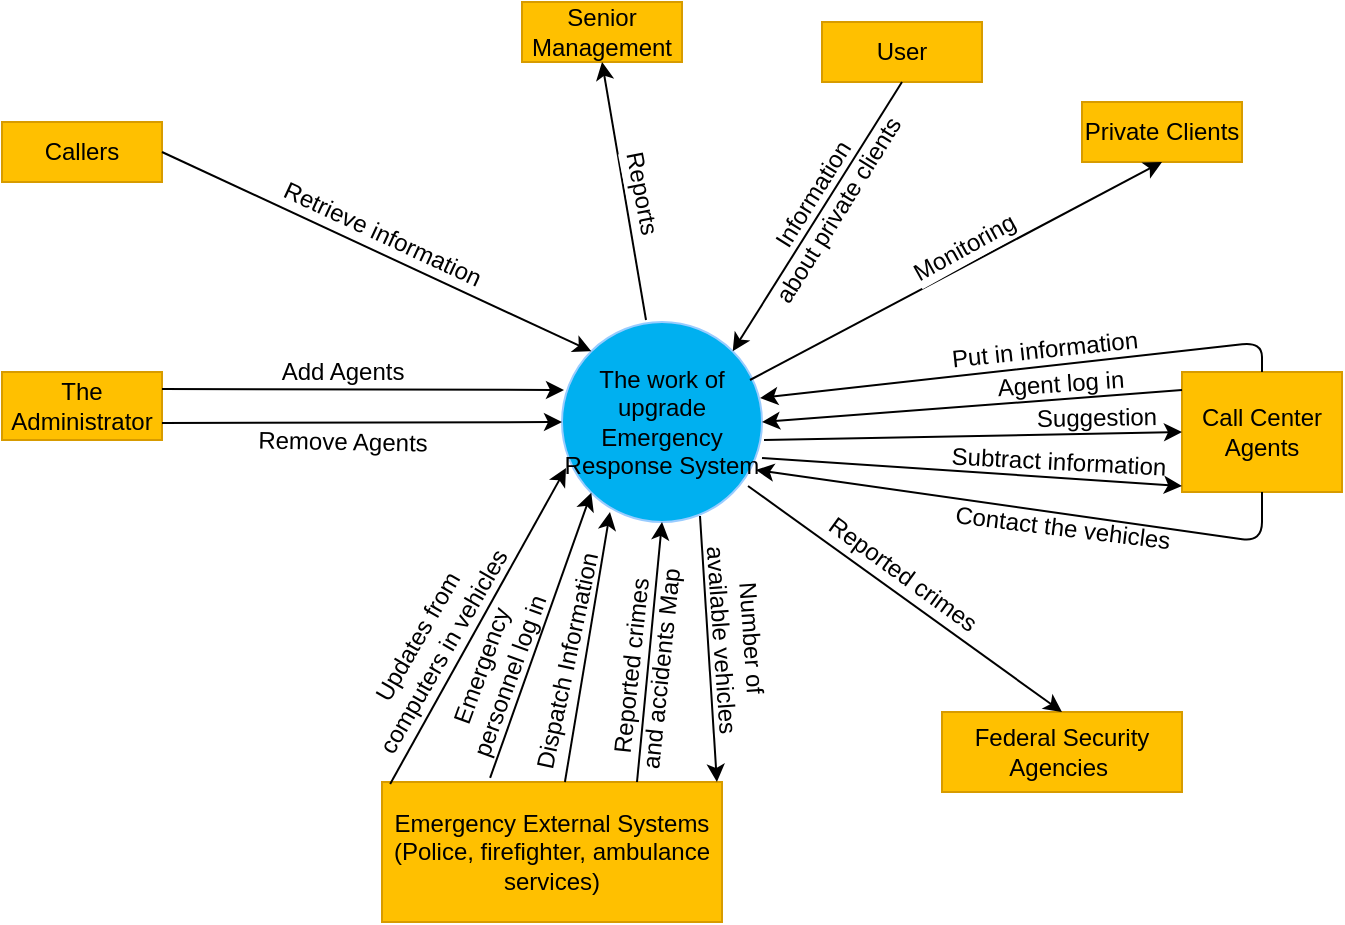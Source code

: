 <mxfile version="12.0.2" type="github" pages="1"><diagram id="YPGokzPq1uuWQaaUsJvn" name="Page-1"><mxGraphModel dx="1681" dy="468" grid="1" gridSize="10" guides="1" tooltips="1" connect="1" arrows="1" fold="1" page="1" pageScale="1" pageWidth="827" pageHeight="1169" math="0" shadow="0"><root><mxCell id="0"/><mxCell id="1" parent="0"/><mxCell id="tj6FDvSd61A-hVUgXujv-1" value="The work of upgrade Emergency Response System" style="ellipse;whiteSpace=wrap;html=1;aspect=fixed;fillColor=#00B0F0;strokeColor=#99CCFF;" vertex="1" parent="1"><mxGeometry x="-450" y="190" width="100" height="100" as="geometry"/></mxCell><mxCell id="tj6FDvSd61A-hVUgXujv-2" value="Callers" style="rounded=0;whiteSpace=wrap;html=1;fillColor=#FFC000;strokeColor=#d79b00;" vertex="1" parent="1"><mxGeometry x="-730" y="90" width="80" height="30" as="geometry"/></mxCell><mxCell id="tj6FDvSd61A-hVUgXujv-3" value="" style="endArrow=classic;html=1;exitX=1;exitY=0.5;exitDx=0;exitDy=0;entryX=0;entryY=0;entryDx=0;entryDy=0;" edge="1" parent="1" source="tj6FDvSd61A-hVUgXujv-2" target="tj6FDvSd61A-hVUgXujv-1"><mxGeometry width="50" height="50" relative="1" as="geometry"><mxPoint x="-780" y="360" as="sourcePoint"/><mxPoint x="-730" y="310" as="targetPoint"/></mxGeometry></mxCell><mxCell id="tj6FDvSd61A-hVUgXujv-4" value="Retrieve information" style="text;html=1;resizable=0;points=[];align=center;verticalAlign=middle;labelBackgroundColor=none;rotation=25;" vertex="1" connectable="0" parent="tj6FDvSd61A-hVUgXujv-3"><mxGeometry x="-0.105" y="-2" relative="1" as="geometry"><mxPoint x="14.5" y="-6" as="offset"/></mxGeometry></mxCell><mxCell id="tj6FDvSd61A-hVUgXujv-5" value="The Administrator" style="rounded=0;whiteSpace=wrap;html=1;strokeColor=#d79b00;fillColor=#FFC000;" vertex="1" parent="1"><mxGeometry x="-730" y="215" width="80" height="34" as="geometry"/></mxCell><mxCell id="tj6FDvSd61A-hVUgXujv-6" value="" style="endArrow=classic;html=1;exitX=1;exitY=0.25;exitDx=0;exitDy=0;entryX=0.01;entryY=0.34;entryDx=0;entryDy=0;entryPerimeter=0;" edge="1" parent="1" source="tj6FDvSd61A-hVUgXujv-5" target="tj6FDvSd61A-hVUgXujv-1"><mxGeometry width="50" height="50" relative="1" as="geometry"><mxPoint x="-670" y="340" as="sourcePoint"/><mxPoint x="-620" y="290" as="targetPoint"/></mxGeometry></mxCell><mxCell id="tj6FDvSd61A-hVUgXujv-7" value="Add Agents" style="text;html=1;resizable=0;points=[];align=center;verticalAlign=middle;labelBackgroundColor=none;rotation=0;" vertex="1" connectable="0" parent="tj6FDvSd61A-hVUgXujv-6"><mxGeometry x="-0.592" relative="1" as="geometry"><mxPoint x="49" y="-9" as="offset"/></mxGeometry></mxCell><mxCell id="tj6FDvSd61A-hVUgXujv-8" value="" style="endArrow=classic;html=1;exitX=1;exitY=0.75;exitDx=0;exitDy=0;entryX=0;entryY=0.5;entryDx=0;entryDy=0;" edge="1" parent="1" source="tj6FDvSd61A-hVUgXujv-5" target="tj6FDvSd61A-hVUgXujv-1"><mxGeometry width="50" height="50" relative="1" as="geometry"><mxPoint x="-600" y="300" as="sourcePoint"/><mxPoint x="-550" y="250" as="targetPoint"/></mxGeometry></mxCell><mxCell id="tj6FDvSd61A-hVUgXujv-9" value="Remove Agents" style="text;html=1;resizable=0;points=[];align=center;verticalAlign=middle;labelBackgroundColor=none;rotation=1;direction=south;" vertex="1" connectable="0" parent="tj6FDvSd61A-hVUgXujv-8"><mxGeometry x="-0.15" relative="1" as="geometry"><mxPoint x="5" y="9" as="offset"/></mxGeometry></mxCell><mxCell id="tj6FDvSd61A-hVUgXujv-10" value="Emergency External Systems (Police, firefighter, ambulance services)" style="rounded=0;whiteSpace=wrap;html=1;strokeColor=#d79b00;fillColor=#FFC000;" vertex="1" parent="1"><mxGeometry x="-540" y="420" width="170" height="70" as="geometry"/></mxCell><mxCell id="tj6FDvSd61A-hVUgXujv-11" value="Federal Security Agencies&amp;nbsp;" style="rounded=0;whiteSpace=wrap;html=1;strokeColor=#d79b00;fillColor=#FFC000;" vertex="1" parent="1"><mxGeometry x="-260" y="385" width="120" height="40" as="geometry"/></mxCell><mxCell id="tj6FDvSd61A-hVUgXujv-12" value="Call Center Agents" style="rounded=0;whiteSpace=wrap;html=1;strokeColor=#d79b00;fillColor=#FFC000;" vertex="1" parent="1"><mxGeometry x="-140" y="215" width="80" height="60" as="geometry"/></mxCell><mxCell id="tj6FDvSd61A-hVUgXujv-13" value="Private Clients" style="rounded=0;whiteSpace=wrap;html=1;strokeColor=#d79b00;fillColor=#FFC000;" vertex="1" parent="1"><mxGeometry x="-190" y="80" width="80" height="30" as="geometry"/></mxCell><mxCell id="tj6FDvSd61A-hVUgXujv-14" value="User" style="rounded=0;whiteSpace=wrap;html=1;strokeColor=#d79b00;fillColor=#FFC000;" vertex="1" parent="1"><mxGeometry x="-320" y="40" width="80" height="30" as="geometry"/></mxCell><mxCell id="tj6FDvSd61A-hVUgXujv-15" value="Senior Management" style="rounded=0;whiteSpace=wrap;html=1;strokeColor=#d79b00;fillColor=#FFC000;" vertex="1" parent="1"><mxGeometry x="-470" y="30" width="80" height="30" as="geometry"/></mxCell><mxCell id="tj6FDvSd61A-hVUgXujv-16" value="" style="endArrow=classic;html=1;entryX=0.02;entryY=0.73;entryDx=0;entryDy=0;entryPerimeter=0;exitX=0.024;exitY=0.014;exitDx=0;exitDy=0;exitPerimeter=0;" edge="1" parent="1" source="tj6FDvSd61A-hVUgXujv-10" target="tj6FDvSd61A-hVUgXujv-1"><mxGeometry width="50" height="50" relative="1" as="geometry"><mxPoint x="-545" y="402" as="sourcePoint"/><mxPoint x="-490" y="320" as="targetPoint"/></mxGeometry></mxCell><mxCell id="tj6FDvSd61A-hVUgXujv-21" value="Updates from &lt;br&gt;computers in vehicles" style="text;html=1;resizable=0;points=[];align=center;verticalAlign=middle;labelBackgroundColor=none;rotation=300;" vertex="1" connectable="0" parent="tj6FDvSd61A-hVUgXujv-16"><mxGeometry x="-0.444" y="1" relative="1" as="geometry"><mxPoint x="-4" y="-25" as="offset"/></mxGeometry></mxCell><mxCell id="tj6FDvSd61A-hVUgXujv-17" value="" style="endArrow=classic;html=1;exitX=0.75;exitY=0;exitDx=0;exitDy=0;entryX=0.5;entryY=1;entryDx=0;entryDy=0;" edge="1" parent="1" source="tj6FDvSd61A-hVUgXujv-10" target="tj6FDvSd61A-hVUgXujv-1"><mxGeometry width="50" height="50" relative="1" as="geometry"><mxPoint x="-430" y="409" as="sourcePoint"/><mxPoint x="-400" y="300" as="targetPoint"/></mxGeometry></mxCell><mxCell id="tj6FDvSd61A-hVUgXujv-24" value="Reported crimes &lt;br&gt;and accidents Map" style="text;html=1;resizable=0;points=[];align=center;verticalAlign=middle;labelBackgroundColor=none;rotation=276;" vertex="1" connectable="0" parent="tj6FDvSd61A-hVUgXujv-17"><mxGeometry x="-0.424" y="-1" relative="1" as="geometry"><mxPoint x="-1" y="-20" as="offset"/></mxGeometry></mxCell><mxCell id="tj6FDvSd61A-hVUgXujv-19" value="" style="endArrow=classic;html=1;exitX=0.538;exitY=0;exitDx=0;exitDy=0;entryX=0.24;entryY=0.95;entryDx=0;entryDy=0;entryPerimeter=0;exitPerimeter=0;" edge="1" parent="1" source="tj6FDvSd61A-hVUgXujv-10" target="tj6FDvSd61A-hVUgXujv-1"><mxGeometry width="50" height="50" relative="1" as="geometry"><mxPoint x="-485" y="390" as="sourcePoint"/><mxPoint x="-435" y="340" as="targetPoint"/></mxGeometry></mxCell><mxCell id="tj6FDvSd61A-hVUgXujv-23" value="Dispatch Information" style="text;html=1;resizable=0;points=[];align=center;verticalAlign=middle;labelBackgroundColor=none;rotation=282;" vertex="1" connectable="0" parent="tj6FDvSd61A-hVUgXujv-19"><mxGeometry x="-0.382" y="-1" relative="1" as="geometry"><mxPoint x="-7" y="-18" as="offset"/></mxGeometry></mxCell><mxCell id="tj6FDvSd61A-hVUgXujv-20" value="" style="endArrow=classic;html=1;exitX=0.318;exitY=-0.029;exitDx=0;exitDy=0;exitPerimeter=0;entryX=0;entryY=1;entryDx=0;entryDy=0;" edge="1" parent="1" source="tj6FDvSd61A-hVUgXujv-10" target="tj6FDvSd61A-hVUgXujv-1"><mxGeometry width="50" height="50" relative="1" as="geometry"><mxPoint x="-510" y="390" as="sourcePoint"/><mxPoint x="-460" y="340" as="targetPoint"/></mxGeometry></mxCell><mxCell id="tj6FDvSd61A-hVUgXujv-22" value="Emergency &lt;br&gt;personnel log in" style="text;html=1;resizable=0;points=[];align=center;verticalAlign=middle;labelBackgroundColor=none;rotation=290;" vertex="1" connectable="0" parent="tj6FDvSd61A-hVUgXujv-20"><mxGeometry x="-0.189" y="1" relative="1" as="geometry"><mxPoint x="-18" y="5" as="offset"/></mxGeometry></mxCell><mxCell id="tj6FDvSd61A-hVUgXujv-18" value="" style="endArrow=classic;html=1;exitX=0.69;exitY=0.97;exitDx=0;exitDy=0;exitPerimeter=0;entryX=0.985;entryY=0;entryDx=0;entryDy=0;entryPerimeter=0;" edge="1" parent="1" source="tj6FDvSd61A-hVUgXujv-1" target="tj6FDvSd61A-hVUgXujv-10"><mxGeometry width="50" height="50" relative="1" as="geometry"><mxPoint x="-380" y="290" as="sourcePoint"/><mxPoint x="-414" y="380" as="targetPoint"/></mxGeometry></mxCell><mxCell id="tj6FDvSd61A-hVUgXujv-25" value="Number of &lt;br&gt;available vehicles" style="text;html=1;resizable=0;points=[];align=center;verticalAlign=middle;labelBackgroundColor=none;rotation=86;" vertex="1" connectable="0" parent="tj6FDvSd61A-hVUgXujv-18"><mxGeometry x="-0.527" y="-1" relative="1" as="geometry"><mxPoint x="18" y="29" as="offset"/></mxGeometry></mxCell><mxCell id="tj6FDvSd61A-hVUgXujv-26" value="" style="endArrow=classic;html=1;exitX=0.93;exitY=0.82;exitDx=0;exitDy=0;exitPerimeter=0;entryX=0.5;entryY=0;entryDx=0;entryDy=0;" edge="1" parent="1" source="tj6FDvSd61A-hVUgXujv-1" target="tj6FDvSd61A-hVUgXujv-11"><mxGeometry width="50" height="50" relative="1" as="geometry"><mxPoint x="-250" y="360" as="sourcePoint"/><mxPoint x="-200" y="310" as="targetPoint"/></mxGeometry></mxCell><mxCell id="tj6FDvSd61A-hVUgXujv-27" value="Reported crimes" style="text;html=1;resizable=0;points=[];align=center;verticalAlign=middle;labelBackgroundColor=none;rotation=36;" vertex="1" connectable="0" parent="tj6FDvSd61A-hVUgXujv-26"><mxGeometry x="-0.239" y="-1" relative="1" as="geometry"><mxPoint x="18" as="offset"/></mxGeometry></mxCell><mxCell id="tj6FDvSd61A-hVUgXujv-28" value="" style="endArrow=classic;html=1;exitX=0.42;exitY=-0.01;exitDx=0;exitDy=0;exitPerimeter=0;entryX=0.5;entryY=1;entryDx=0;entryDy=0;startSize=6;jumpSize=6;fontSize=11;" edge="1" parent="1" source="tj6FDvSd61A-hVUgXujv-1" target="tj6FDvSd61A-hVUgXujv-15"><mxGeometry width="50" height="50" relative="1" as="geometry"><mxPoint x="-420" y="170" as="sourcePoint"/><mxPoint x="-370" y="120" as="targetPoint"/></mxGeometry></mxCell><mxCell id="tj6FDvSd61A-hVUgXujv-43" value="Reports" style="text;html=1;resizable=0;points=[];align=center;verticalAlign=middle;labelBackgroundColor=#ffffff;fontSize=12;rotation=79;" vertex="1" connectable="0" parent="tj6FDvSd61A-hVUgXujv-28"><mxGeometry x="0.402" y="-3" relative="1" as="geometry"><mxPoint x="11" y="27" as="offset"/></mxGeometry></mxCell><mxCell id="tj6FDvSd61A-hVUgXujv-29" value="" style="endArrow=classic;html=1;exitX=0.5;exitY=1;exitDx=0;exitDy=0;entryX=1;entryY=0;entryDx=0;entryDy=0;" edge="1" parent="1" source="tj6FDvSd61A-hVUgXujv-14" target="tj6FDvSd61A-hVUgXujv-1"><mxGeometry width="50" height="50" relative="1" as="geometry"><mxPoint x="-320" y="130" as="sourcePoint"/><mxPoint x="-370" y="180" as="targetPoint"/></mxGeometry></mxCell><mxCell id="tj6FDvSd61A-hVUgXujv-42" value="Information &lt;br&gt;about private clients" style="text;html=1;resizable=0;points=[];align=center;verticalAlign=middle;labelBackgroundColor=none;fontSize=12;rotation=302;" vertex="1" connectable="0" parent="tj6FDvSd61A-hVUgXujv-29"><mxGeometry x="-0.212" y="-2" relative="1" as="geometry"><mxPoint x="-4" y="8" as="offset"/></mxGeometry></mxCell><mxCell id="tj6FDvSd61A-hVUgXujv-30" value="" style="endArrow=classic;html=1;exitX=0.94;exitY=0.29;exitDx=0;exitDy=0;exitPerimeter=0;entryX=0.5;entryY=1;entryDx=0;entryDy=0;" edge="1" parent="1" source="tj6FDvSd61A-hVUgXujv-1" target="tj6FDvSd61A-hVUgXujv-13"><mxGeometry width="50" height="50" relative="1" as="geometry"><mxPoint x="-220" y="210" as="sourcePoint"/><mxPoint x="-170" y="160" as="targetPoint"/></mxGeometry></mxCell><mxCell id="tj6FDvSd61A-hVUgXujv-41" value="Monitoring" style="text;html=1;resizable=0;points=[];align=center;verticalAlign=middle;labelBackgroundColor=#ffffff;fontSize=12;rotation=331;" vertex="1" connectable="0" parent="tj6FDvSd61A-hVUgXujv-30"><mxGeometry x="0.239" y="-3" relative="1" as="geometry"><mxPoint x="-22.5" y="-1" as="offset"/></mxGeometry></mxCell><mxCell id="tj6FDvSd61A-hVUgXujv-31" value="" style="endArrow=classic;html=1;fontSize=11;exitX=0.5;exitY=0;exitDx=0;exitDy=0;entryX=0.99;entryY=0.38;entryDx=0;entryDy=0;entryPerimeter=0;" edge="1" parent="1" source="tj6FDvSd61A-hVUgXujv-12" target="tj6FDvSd61A-hVUgXujv-1"><mxGeometry width="50" height="50" relative="1" as="geometry"><mxPoint x="-300" y="260" as="sourcePoint"/><mxPoint x="-250" y="210" as="targetPoint"/><Array as="points"><mxPoint x="-100" y="200"/></Array></mxGeometry></mxCell><mxCell id="tj6FDvSd61A-hVUgXujv-36" value="Put in information" style="text;html=1;resizable=0;points=[];align=center;verticalAlign=middle;labelBackgroundColor=none;fontSize=12;rotation=354;" vertex="1" connectable="0" parent="tj6FDvSd61A-hVUgXujv-31"><mxGeometry x="-0.217" y="2" relative="1" as="geometry"><mxPoint x="-21" y="-8" as="offset"/></mxGeometry></mxCell><mxCell id="tj6FDvSd61A-hVUgXujv-32" value="" style="endArrow=classic;html=1;fontSize=11;entryX=1;entryY=0.5;entryDx=0;entryDy=0;exitX=0;exitY=0.15;exitDx=0;exitDy=0;exitPerimeter=0;" edge="1" parent="1" source="tj6FDvSd61A-hVUgXujv-12" target="tj6FDvSd61A-hVUgXujv-1"><mxGeometry width="50" height="50" relative="1" as="geometry"><mxPoint x="-240" y="310" as="sourcePoint"/><mxPoint x="-190" y="260" as="targetPoint"/></mxGeometry></mxCell><mxCell id="tj6FDvSd61A-hVUgXujv-37" value="Agent log in" style="text;html=1;resizable=0;points=[];align=center;verticalAlign=middle;labelBackgroundColor=none;fontSize=12;rotation=356;" vertex="1" connectable="0" parent="tj6FDvSd61A-hVUgXujv-32"><mxGeometry x="-0.468" y="-2" relative="1" as="geometry"><mxPoint x="-5" y="-5" as="offset"/></mxGeometry></mxCell><mxCell id="tj6FDvSd61A-hVUgXujv-33" value="" style="endArrow=classic;html=1;fontSize=11;entryX=0;entryY=0.5;entryDx=0;entryDy=0;exitX=1.01;exitY=0.59;exitDx=0;exitDy=0;exitPerimeter=0;" edge="1" parent="1" source="tj6FDvSd61A-hVUgXujv-1" target="tj6FDvSd61A-hVUgXujv-12"><mxGeometry width="50" height="50" relative="1" as="geometry"><mxPoint x="-120" y="390" as="sourcePoint"/><mxPoint x="-70" y="340" as="targetPoint"/></mxGeometry></mxCell><mxCell id="tj6FDvSd61A-hVUgXujv-38" value="Suggestion" style="text;html=1;resizable=0;points=[];align=center;verticalAlign=middle;labelBackgroundColor=none;fontSize=12;rotation=359;" vertex="1" connectable="0" parent="tj6FDvSd61A-hVUgXujv-33"><mxGeometry x="0.588" y="-3" relative="1" as="geometry"><mxPoint y="-11" as="offset"/></mxGeometry></mxCell><mxCell id="tj6FDvSd61A-hVUgXujv-34" value="" style="endArrow=classic;html=1;fontSize=11;exitX=1;exitY=0.68;exitDx=0;exitDy=0;exitPerimeter=0;entryX=0;entryY=0.95;entryDx=0;entryDy=0;entryPerimeter=0;" edge="1" parent="1" source="tj6FDvSd61A-hVUgXujv-1" target="tj6FDvSd61A-hVUgXujv-12"><mxGeometry width="50" height="50" relative="1" as="geometry"><mxPoint x="-210" y="315" as="sourcePoint"/><mxPoint x="-141" y="270" as="targetPoint"/></mxGeometry></mxCell><mxCell id="tj6FDvSd61A-hVUgXujv-39" value="Subtract information" style="text;html=1;resizable=0;points=[];align=center;verticalAlign=middle;labelBackgroundColor=none;fontSize=12;rotation=3;" vertex="1" connectable="0" parent="tj6FDvSd61A-hVUgXujv-34"><mxGeometry x="0.201" y="-2" relative="1" as="geometry"><mxPoint x="22" y="-9" as="offset"/></mxGeometry></mxCell><mxCell id="tj6FDvSd61A-hVUgXujv-35" value="" style="endArrow=classic;html=1;fontSize=11;exitX=0.5;exitY=1;exitDx=0;exitDy=0;entryX=0.97;entryY=0.74;entryDx=0;entryDy=0;spacing=2;entryPerimeter=0;" edge="1" parent="1" source="tj6FDvSd61A-hVUgXujv-12" target="tj6FDvSd61A-hVUgXujv-1"><mxGeometry width="50" height="50" relative="1" as="geometry"><mxPoint x="-90" y="300" as="sourcePoint"/><mxPoint x="-140" y="350" as="targetPoint"/><Array as="points"><mxPoint x="-100" y="300"/></Array></mxGeometry></mxCell><mxCell id="tj6FDvSd61A-hVUgXujv-40" value="Contact the vehicles" style="text;html=1;resizable=0;points=[];align=center;verticalAlign=middle;labelBackgroundColor=none;fontSize=12;rotation=7;" vertex="1" connectable="0" parent="tj6FDvSd61A-hVUgXujv-35"><mxGeometry x="0.482" y="-1" relative="1" as="geometry"><mxPoint x="80.5" y="19" as="offset"/></mxGeometry></mxCell></root></mxGraphModel></diagram></mxfile>